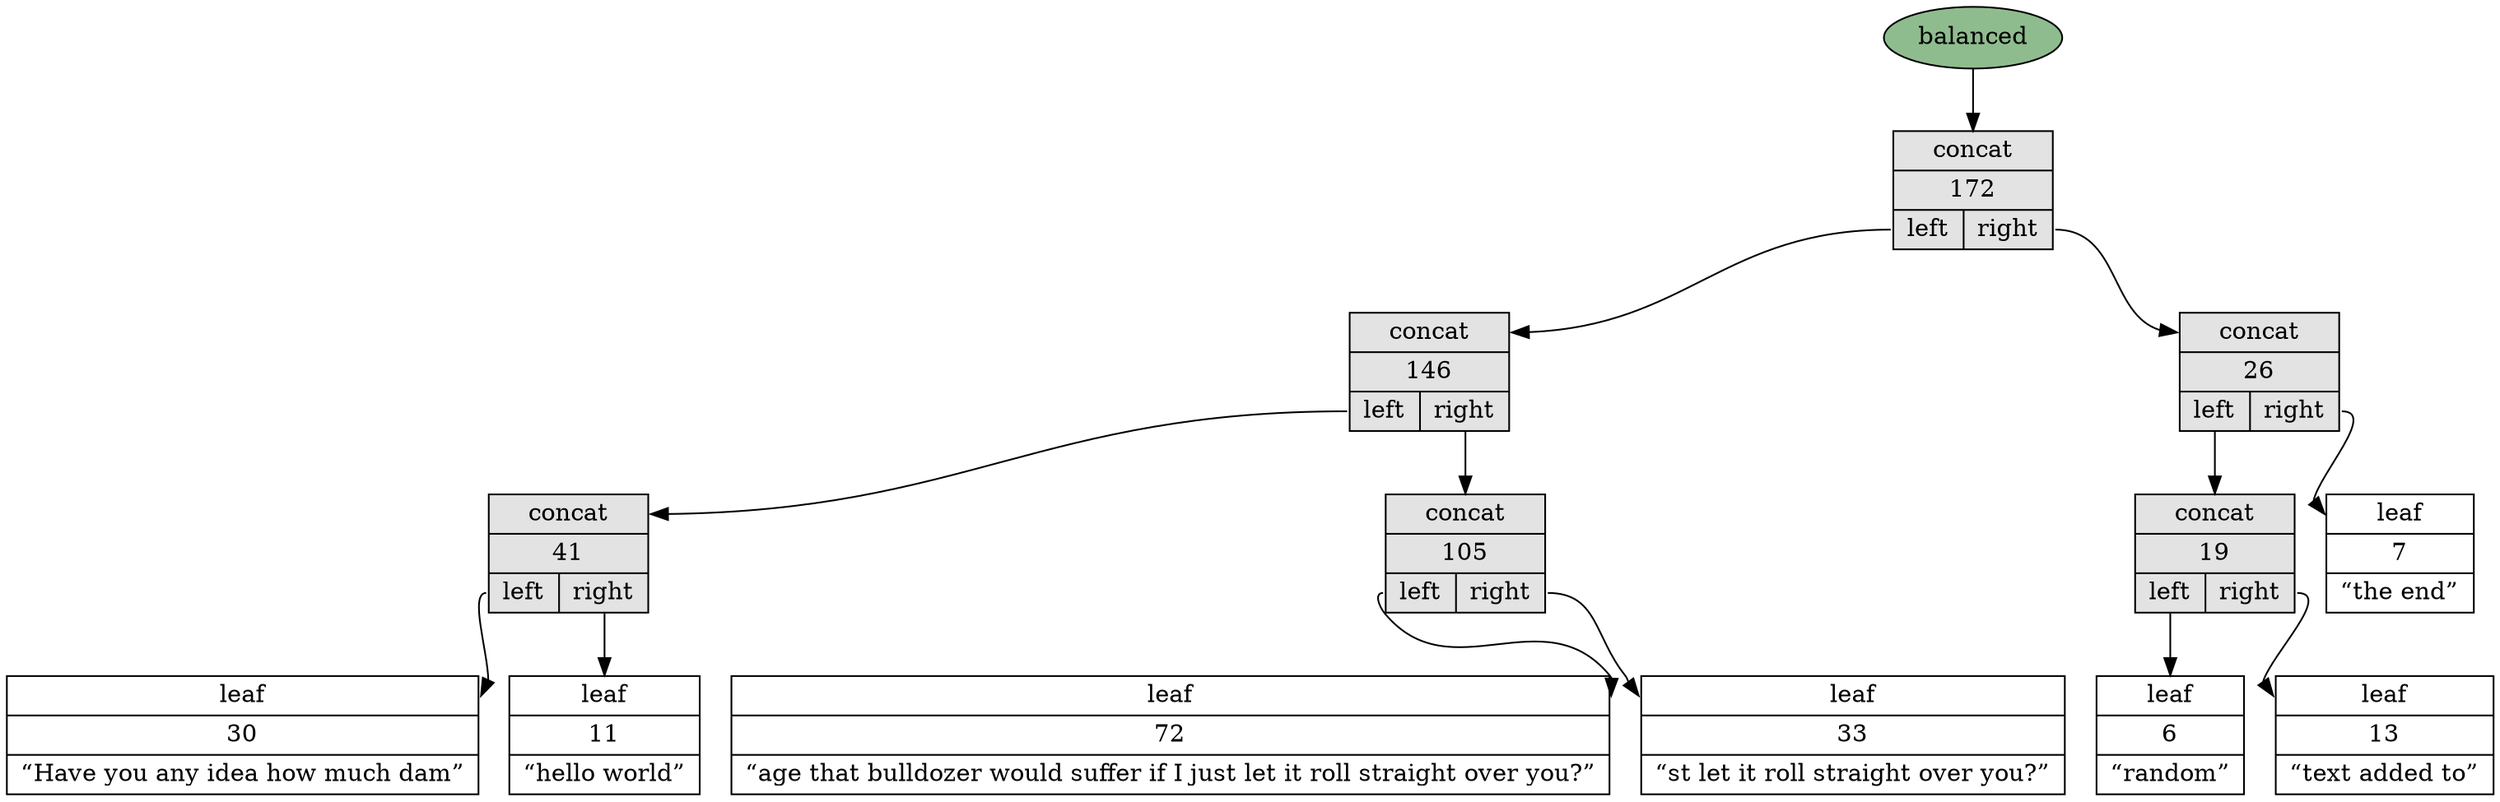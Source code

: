 digraph manipulationsbalanced {
	node [shape=record]
	133306715 [label="{<type> concat | <length> 172 | { <left> left | <right> right } }", style=filled, fillcolor=gray89]
	111726049 [label="{<type> concat | <length> 146 | { <left> left | <right> right } }", style=filled, fillcolor=gray89]
	32977535 [label="{<type> concat | <length> 41 | { <left> left | <right> right } }", style=filled, fillcolor=gray89]
	38126929 [label="{ <type> leaf | <length> 30 | <value> &#8220;Have you any idea how much dam&#8221; }"]
	32977535:left -> 38126929:type
	93873436 [label="{ <type> leaf | <length> 11 | <value> &#8220;hello world&#8221; }"]
	32977535:right -> 93873436:type
	111726049:left -> 32977535:type
	128716096 [label="{<type> concat | <length> 105 | { <left> left | <right> right } }", style=filled, fillcolor=gray89]
	99381492 [label="{ <type> leaf | <length> 72 | <value> &#8220;age that bulldozer would suffer if I just let it roll straight over you?&#8221; }"]
	128716096:left -> 99381492:type
	74273820 [label="{ <type> leaf | <length> 33 | <value> &#8220;st let it roll straight over you?&#8221; }"]
	128716096:right -> 74273820:type
	111726049:right -> 128716096:type
	133306715:left -> 111726049:type
	109289501 [label="{<type> concat | <length> 26 | { <left> left | <right> right } }", style=filled, fillcolor=gray89]
	33626121 [label="{<type> concat | <length> 19 | { <left> left | <right> right } }", style=filled, fillcolor=gray89]
	46009510 [label="{ <type> leaf | <length> 6 | <value> &#8220;random&#8221; }"]
	33626121:left -> 46009510:type
	127958795 [label="{ <type> leaf | <length> 13 | <value> &#8220;text added to&#8221; }"]
	33626121:right -> 127958795:type
	109289501:left -> 33626121:type
	84990334 [label="{ <type> leaf | <length> 7 | <value> &#8220;the end&#8221; }"]
	109289501:right -> 84990334:type
	133306715:right -> 109289501:type
	balanced [label="balanced", shape=oval, style=filled, fillcolor=darkseagreen]
	balanced -> 133306715
}